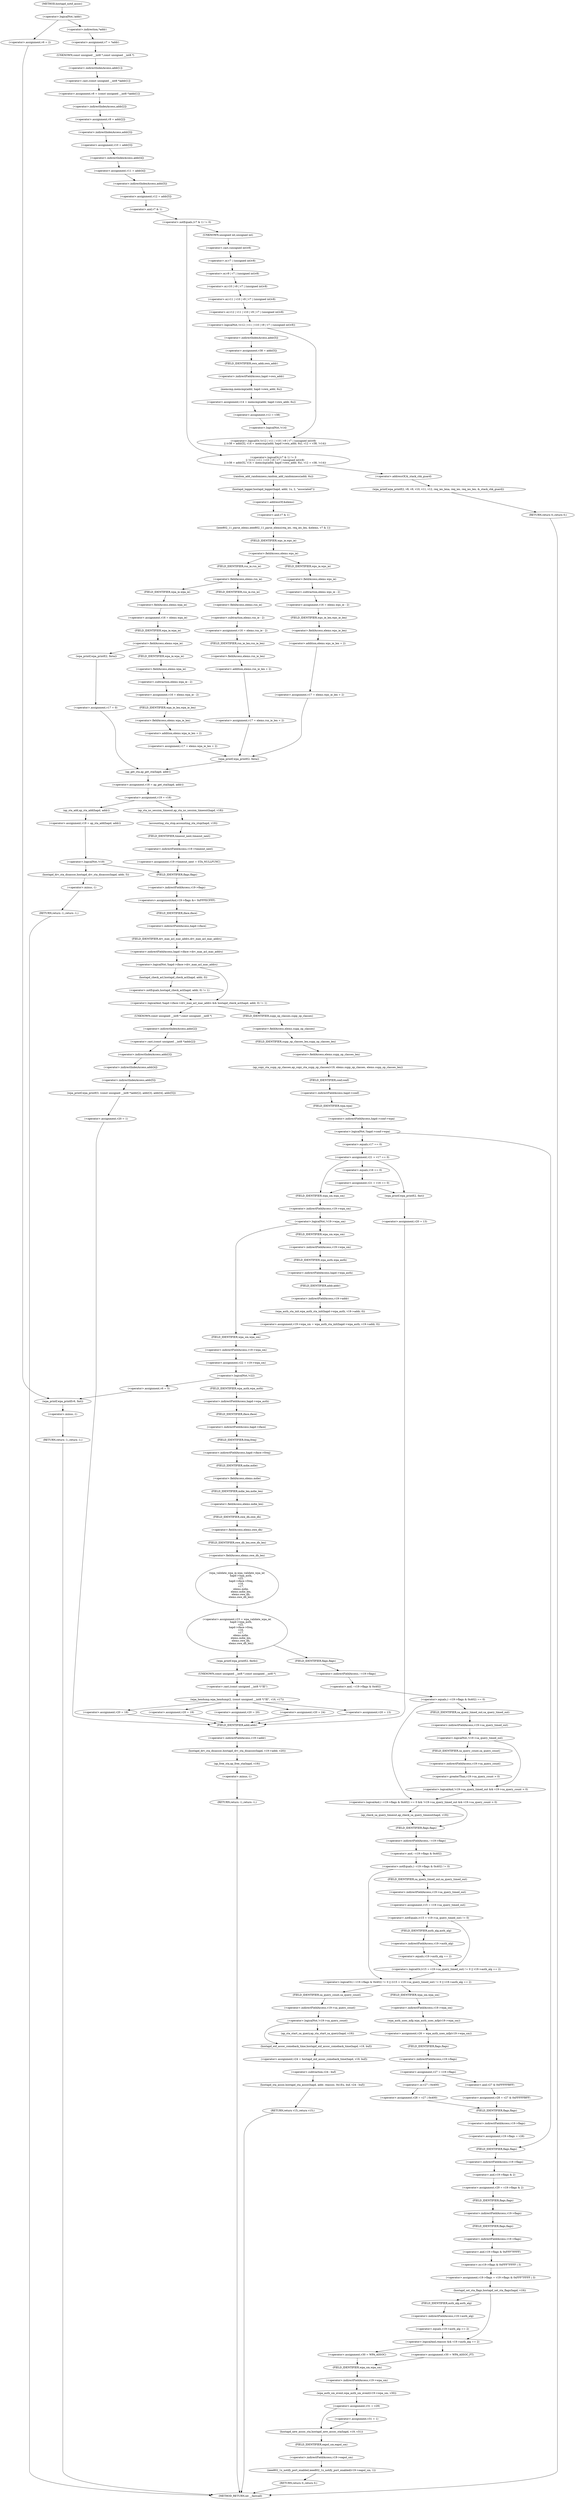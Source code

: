digraph hostapd_notif_assoc {  
"1000171" [label = "(<operator>.logicalNot,!addr)" ]
"1000174" [label = "(<operator>.assignment,v6 = 2)" ]
"1000178" [label = "(wpa_printf,wpa_printf(v6, fmt))" ]
"1000181" [label = "(RETURN,return -1;,return -1;)" ]
"1000182" [label = "(<operator>.minus,-1)" ]
"1000184" [label = "(<operator>.assignment,v7 = *addr)" ]
"1000186" [label = "(<operator>.indirection,*addr)" ]
"1000188" [label = "(<operator>.assignment,v8 = (const unsigned __int8 *)addr[1])" ]
"1000190" [label = "(<operator>.cast,(const unsigned __int8 *)addr[1])" ]
"1000191" [label = "(UNKNOWN,const unsigned __int8 *,const unsigned __int8 *)" ]
"1000192" [label = "(<operator>.indirectIndexAccess,addr[1])" ]
"1000195" [label = "(<operator>.assignment,v9 = addr[2])" ]
"1000197" [label = "(<operator>.indirectIndexAccess,addr[2])" ]
"1000200" [label = "(<operator>.assignment,v10 = addr[3])" ]
"1000202" [label = "(<operator>.indirectIndexAccess,addr[3])" ]
"1000205" [label = "(<operator>.assignment,v11 = addr[4])" ]
"1000207" [label = "(<operator>.indirectIndexAccess,addr[4])" ]
"1000210" [label = "(<operator>.assignment,v12 = addr[5])" ]
"1000212" [label = "(<operator>.indirectIndexAccess,addr[5])" ]
"1000216" [label = "(<operator>.logicalOr,(v7 & 1) != 0\n    || !(v12 | v11 | v10 | v9 | v7 | (unsigned int)v8)\n    || (v38 = addr[5], v14 = memcmp(addr, hapd->own_addr, 6u), v12 = v38, !v14))" ]
"1000217" [label = "(<operator>.notEquals,(v7 & 1) != 0)" ]
"1000218" [label = "(<operator>.and,v7 & 1)" ]
"1000222" [label = "(<operator>.logicalOr,!(v12 | v11 | v10 | v9 | v7 | (unsigned int)v8)\n    || (v38 = addr[5], v14 = memcmp(addr, hapd->own_addr, 6u), v12 = v38, !v14))" ]
"1000223" [label = "(<operator>.logicalNot,!(v12 | v11 | v10 | v9 | v7 | (unsigned int)v8))" ]
"1000224" [label = "(<operator>.or,v12 | v11 | v10 | v9 | v7 | (unsigned int)v8)" ]
"1000226" [label = "(<operator>.or,v11 | v10 | v9 | v7 | (unsigned int)v8)" ]
"1000228" [label = "(<operator>.or,v10 | v9 | v7 | (unsigned int)v8)" ]
"1000230" [label = "(<operator>.or,v9 | v7 | (unsigned int)v8)" ]
"1000232" [label = "(<operator>.or,v7 | (unsigned int)v8)" ]
"1000234" [label = "(<operator>.cast,(unsigned int)v8)" ]
"1000235" [label = "(UNKNOWN,unsigned int,unsigned int)" ]
"1000238" [label = "(<operator>.assignment,v38 = addr[5])" ]
"1000240" [label = "(<operator>.indirectIndexAccess,addr[5])" ]
"1000244" [label = "(<operator>.assignment,v14 = memcmp(addr, hapd->own_addr, 6u))" ]
"1000246" [label = "(memcmp,memcmp(addr, hapd->own_addr, 6u))" ]
"1000248" [label = "(<operator>.indirectFieldAccess,hapd->own_addr)" ]
"1000250" [label = "(FIELD_IDENTIFIER,own_addr,own_addr)" ]
"1000253" [label = "(<operator>.assignment,v12 = v38)" ]
"1000256" [label = "(<operator>.logicalNot,!v14)" ]
"1000259" [label = "(wpa_printf,wpa_printf(2, v8, v9, v10, v11, v12, req_ies_lena, req_ies, req_ies_len, &_stack_chk_guard))" ]
"1000269" [label = "(<operator>.addressOf,&_stack_chk_guard)" ]
"1000271" [label = "(RETURN,return 0;,return 0;)" ]
"1000273" [label = "(random_add_randomness,random_add_randomness(addr, 6u))" ]
"1000276" [label = "(hostapd_logger,hostapd_logger(hapd, addr, 1u, 2, \"associated\"))" ]
"1000282" [label = "(ieee802_11_parse_elems,ieee802_11_parse_elems(req_ies, req_ies_len, &elems, v7 & 1))" ]
"1000285" [label = "(<operator>.addressOf,&elems)" ]
"1000287" [label = "(<operator>.and,v7 & 1)" ]
"1000291" [label = "(<operator>.fieldAccess,elems.wps_ie)" ]
"1000293" [label = "(FIELD_IDENTIFIER,wps_ie,wps_ie)" ]
"1000295" [label = "(<operator>.assignment,v16 = elems.wps_ie - 2)" ]
"1000297" [label = "(<operator>.subtraction,elems.wps_ie - 2)" ]
"1000298" [label = "(<operator>.fieldAccess,elems.wps_ie)" ]
"1000300" [label = "(FIELD_IDENTIFIER,wps_ie,wps_ie)" ]
"1000302" [label = "(<operator>.assignment,v17 = elems.wps_ie_len + 2)" ]
"1000304" [label = "(<operator>.addition,elems.wps_ie_len + 2)" ]
"1000305" [label = "(<operator>.fieldAccess,elems.wps_ie_len)" ]
"1000307" [label = "(FIELD_IDENTIFIER,wps_ie_len,wps_ie_len)" ]
"1000310" [label = "(wpa_printf,wpa_printf(2, fmta))" ]
"1000315" [label = "(<operator>.fieldAccess,elems.rsn_ie)" ]
"1000317" [label = "(FIELD_IDENTIFIER,rsn_ie,rsn_ie)" ]
"1000319" [label = "(<operator>.assignment,v16 = elems.rsn_ie - 2)" ]
"1000321" [label = "(<operator>.subtraction,elems.rsn_ie - 2)" ]
"1000322" [label = "(<operator>.fieldAccess,elems.rsn_ie)" ]
"1000324" [label = "(FIELD_IDENTIFIER,rsn_ie,rsn_ie)" ]
"1000326" [label = "(<operator>.assignment,v17 = elems.rsn_ie_len + 2)" ]
"1000328" [label = "(<operator>.addition,elems.rsn_ie_len + 2)" ]
"1000329" [label = "(<operator>.fieldAccess,elems.rsn_ie_len)" ]
"1000331" [label = "(FIELD_IDENTIFIER,rsn_ie_len,rsn_ie_len)" ]
"1000334" [label = "(<operator>.assignment,v16 = elems.wpa_ie)" ]
"1000336" [label = "(<operator>.fieldAccess,elems.wpa_ie)" ]
"1000338" [label = "(FIELD_IDENTIFIER,wpa_ie,wpa_ie)" ]
"1000340" [label = "(<operator>.fieldAccess,elems.wpa_ie)" ]
"1000342" [label = "(FIELD_IDENTIFIER,wpa_ie,wpa_ie)" ]
"1000344" [label = "(<operator>.assignment,v16 = elems.wpa_ie - 2)" ]
"1000346" [label = "(<operator>.subtraction,elems.wpa_ie - 2)" ]
"1000347" [label = "(<operator>.fieldAccess,elems.wpa_ie)" ]
"1000349" [label = "(FIELD_IDENTIFIER,wpa_ie,wpa_ie)" ]
"1000351" [label = "(<operator>.assignment,v17 = elems.wpa_ie_len + 2)" ]
"1000353" [label = "(<operator>.addition,elems.wpa_ie_len + 2)" ]
"1000354" [label = "(<operator>.fieldAccess,elems.wpa_ie_len)" ]
"1000356" [label = "(FIELD_IDENTIFIER,wpa_ie_len,wpa_ie_len)" ]
"1000359" [label = "(wpa_printf,wpa_printf(2, fmta))" ]
"1000362" [label = "(<operator>.assignment,v17 = 0)" ]
"1000366" [label = "(<operator>.assignment,v18 = ap_get_sta(hapd, addr))" ]
"1000368" [label = "(ap_get_sta,ap_get_sta(hapd, addr))" ]
"1000371" [label = "(<operator>.assignment,v19 = v18)" ]
"1000377" [label = "(ap_sta_no_session_timeout,ap_sta_no_session_timeout(hapd, v18))" ]
"1000380" [label = "(accounting_sta_stop,accounting_sta_stop(hapd, v19))" ]
"1000383" [label = "(<operator>.assignment,v19->timeout_next = STA_NULLFUNC)" ]
"1000384" [label = "(<operator>.indirectFieldAccess,v19->timeout_next)" ]
"1000386" [label = "(FIELD_IDENTIFIER,timeout_next,timeout_next)" ]
"1000390" [label = "(<operator>.assignment,v19 = ap_sta_add(hapd, addr))" ]
"1000392" [label = "(ap_sta_add,ap_sta_add(hapd, addr))" ]
"1000396" [label = "(<operator>.logicalNot,!v19)" ]
"1000399" [label = "(hostapd_drv_sta_disassoc,hostapd_drv_sta_disassoc(hapd, addr, 5))" ]
"1000403" [label = "(RETURN,return -1;,return -1;)" ]
"1000404" [label = "(<operator>.minus,-1)" ]
"1000406" [label = "(<operators>.assignmentAnd,v19->flags &= 0xFFFECFFF)" ]
"1000407" [label = "(<operator>.indirectFieldAccess,v19->flags)" ]
"1000409" [label = "(FIELD_IDENTIFIER,flags,flags)" ]
"1000412" [label = "(<operator>.logicalAnd,!hapd->iface->drv_max_acl_mac_addrs && hostapd_check_acl(hapd, addr, 0) != 1)" ]
"1000413" [label = "(<operator>.logicalNot,!hapd->iface->drv_max_acl_mac_addrs)" ]
"1000414" [label = "(<operator>.indirectFieldAccess,hapd->iface->drv_max_acl_mac_addrs)" ]
"1000415" [label = "(<operator>.indirectFieldAccess,hapd->iface)" ]
"1000417" [label = "(FIELD_IDENTIFIER,iface,iface)" ]
"1000418" [label = "(FIELD_IDENTIFIER,drv_max_acl_mac_addrs,drv_max_acl_mac_addrs)" ]
"1000419" [label = "(<operator>.notEquals,hostapd_check_acl(hapd, addr, 0) != 1)" ]
"1000420" [label = "(hostapd_check_acl,hostapd_check_acl(hapd, addr, 0))" ]
"1000426" [label = "(wpa_printf,wpa_printf(3, (const unsigned __int8 *)addr[2], addr[3], addr[4], addr[5]))" ]
"1000428" [label = "(<operator>.cast,(const unsigned __int8 *)addr[2])" ]
"1000429" [label = "(UNKNOWN,const unsigned __int8 *,const unsigned __int8 *)" ]
"1000430" [label = "(<operator>.indirectIndexAccess,addr[2])" ]
"1000433" [label = "(<operator>.indirectIndexAccess,addr[3])" ]
"1000436" [label = "(<operator>.indirectIndexAccess,addr[4])" ]
"1000439" [label = "(<operator>.indirectIndexAccess,addr[5])" ]
"1000442" [label = "(<operator>.assignment,v20 = 1)" ]
"1000446" [label = "(hostapd_drv_sta_disassoc,hostapd_drv_sta_disassoc(hapd, v19->addr, v20))" ]
"1000448" [label = "(<operator>.indirectFieldAccess,v19->addr)" ]
"1000450" [label = "(FIELD_IDENTIFIER,addr,addr)" ]
"1000452" [label = "(ap_free_sta,ap_free_sta(hapd, v19))" ]
"1000455" [label = "(RETURN,return -1;,return -1;)" ]
"1000456" [label = "(<operator>.minus,-1)" ]
"1000458" [label = "(ap_copy_sta_supp_op_classes,ap_copy_sta_supp_op_classes(v19, elems.supp_op_classes, elems.supp_op_classes_len))" ]
"1000460" [label = "(<operator>.fieldAccess,elems.supp_op_classes)" ]
"1000462" [label = "(FIELD_IDENTIFIER,supp_op_classes,supp_op_classes)" ]
"1000463" [label = "(<operator>.fieldAccess,elems.supp_op_classes_len)" ]
"1000465" [label = "(FIELD_IDENTIFIER,supp_op_classes_len,supp_op_classes_len)" ]
"1000467" [label = "(<operator>.logicalNot,!hapd->conf->wpa)" ]
"1000468" [label = "(<operator>.indirectFieldAccess,hapd->conf->wpa)" ]
"1000469" [label = "(<operator>.indirectFieldAccess,hapd->conf)" ]
"1000471" [label = "(FIELD_IDENTIFIER,conf,conf)" ]
"1000472" [label = "(FIELD_IDENTIFIER,wpa,wpa)" ]
"1000475" [label = "(<operator>.assignment,v29 = v19->flags & 2)" ]
"1000477" [label = "(<operator>.and,v19->flags & 2)" ]
"1000478" [label = "(<operator>.indirectFieldAccess,v19->flags)" ]
"1000480" [label = "(FIELD_IDENTIFIER,flags,flags)" ]
"1000482" [label = "(<operator>.assignment,v19->flags = v19->flags & 0xFFF7FFFF | 3)" ]
"1000483" [label = "(<operator>.indirectFieldAccess,v19->flags)" ]
"1000485" [label = "(FIELD_IDENTIFIER,flags,flags)" ]
"1000486" [label = "(<operator>.or,v19->flags & 0xFFF7FFFF | 3)" ]
"1000487" [label = "(<operator>.and,v19->flags & 0xFFF7FFFF)" ]
"1000488" [label = "(<operator>.indirectFieldAccess,v19->flags)" ]
"1000490" [label = "(FIELD_IDENTIFIER,flags,flags)" ]
"1000493" [label = "(hostapd_set_sta_flags,hostapd_set_sta_flags(hapd, v19))" ]
"1000497" [label = "(<operator>.logicalAnd,reassoc && v19->auth_alg == 2)" ]
"1000499" [label = "(<operator>.equals,v19->auth_alg == 2)" ]
"1000500" [label = "(<operator>.indirectFieldAccess,v19->auth_alg)" ]
"1000502" [label = "(FIELD_IDENTIFIER,auth_alg,auth_alg)" ]
"1000504" [label = "(<operator>.assignment,v30 = WPA_ASSOC_FT)" ]
"1000508" [label = "(<operator>.assignment,v30 = WPA_ASSOC)" ]
"1000511" [label = "(wpa_auth_sm_event,wpa_auth_sm_event(v19->wpa_sm, v30))" ]
"1000512" [label = "(<operator>.indirectFieldAccess,v19->wpa_sm)" ]
"1000514" [label = "(FIELD_IDENTIFIER,wpa_sm,wpa_sm)" ]
"1000516" [label = "(<operator>.assignment,v31 = v29)" ]
"1000521" [label = "(<operator>.assignment,v31 = 1)" ]
"1000524" [label = "(hostapd_new_assoc_sta,hostapd_new_assoc_sta(hapd, v19, v31))" ]
"1000528" [label = "(ieee802_1x_notify_port_enabled,ieee802_1x_notify_port_enabled(v19->eapol_sm, 1))" ]
"1000529" [label = "(<operator>.indirectFieldAccess,v19->eapol_sm)" ]
"1000531" [label = "(FIELD_IDENTIFIER,eapol_sm,eapol_sm)" ]
"1000533" [label = "(RETURN,return 0;,return 0;)" ]
"1000535" [label = "(<operator>.assignment,v21 = v17 == 0)" ]
"1000537" [label = "(<operator>.equals,v17 == 0)" ]
"1000542" [label = "(<operator>.assignment,v21 = v16 == 0)" ]
"1000544" [label = "(<operator>.equals,v16 == 0)" ]
"1000550" [label = "(wpa_printf,wpa_printf(2, fmt))" ]
"1000553" [label = "(<operator>.assignment,v20 = 13)" ]
"1000558" [label = "(<operator>.logicalNot,!v19->wpa_sm)" ]
"1000559" [label = "(<operator>.indirectFieldAccess,v19->wpa_sm)" ]
"1000561" [label = "(FIELD_IDENTIFIER,wpa_sm,wpa_sm)" ]
"1000562" [label = "(<operator>.assignment,v19->wpa_sm = wpa_auth_sta_init(hapd->wpa_auth, v19->addr, 0))" ]
"1000563" [label = "(<operator>.indirectFieldAccess,v19->wpa_sm)" ]
"1000565" [label = "(FIELD_IDENTIFIER,wpa_sm,wpa_sm)" ]
"1000566" [label = "(wpa_auth_sta_init,wpa_auth_sta_init(hapd->wpa_auth, v19->addr, 0))" ]
"1000567" [label = "(<operator>.indirectFieldAccess,hapd->wpa_auth)" ]
"1000569" [label = "(FIELD_IDENTIFIER,wpa_auth,wpa_auth)" ]
"1000570" [label = "(<operator>.indirectFieldAccess,v19->addr)" ]
"1000572" [label = "(FIELD_IDENTIFIER,addr,addr)" ]
"1000574" [label = "(<operator>.assignment,v22 = v19->wpa_sm)" ]
"1000576" [label = "(<operator>.indirectFieldAccess,v19->wpa_sm)" ]
"1000578" [label = "(FIELD_IDENTIFIER,wpa_sm,wpa_sm)" ]
"1000580" [label = "(<operator>.logicalNot,!v22)" ]
"1000583" [label = "(<operator>.assignment,v6 = 5)" ]
"1000587" [label = "(<operator>.assignment,v23 = wpa_validate_wpa_ie(\n          hapd->wpa_auth,\n          v22,\n          hapd->iface->freq,\n          v16,\n          v17,\n          elems.mdie,\n          elems.mdie_len,\n          elems.owe_dh,\n          elems.owe_dh_len))" ]
"1000589" [label = "(wpa_validate_wpa_ie,wpa_validate_wpa_ie(\n          hapd->wpa_auth,\n          v22,\n          hapd->iface->freq,\n          v16,\n          v17,\n          elems.mdie,\n          elems.mdie_len,\n          elems.owe_dh,\n          elems.owe_dh_len))" ]
"1000590" [label = "(<operator>.indirectFieldAccess,hapd->wpa_auth)" ]
"1000592" [label = "(FIELD_IDENTIFIER,wpa_auth,wpa_auth)" ]
"1000594" [label = "(<operator>.indirectFieldAccess,hapd->iface->freq)" ]
"1000595" [label = "(<operator>.indirectFieldAccess,hapd->iface)" ]
"1000597" [label = "(FIELD_IDENTIFIER,iface,iface)" ]
"1000598" [label = "(FIELD_IDENTIFIER,freq,freq)" ]
"1000601" [label = "(<operator>.fieldAccess,elems.mdie)" ]
"1000603" [label = "(FIELD_IDENTIFIER,mdie,mdie)" ]
"1000604" [label = "(<operator>.fieldAccess,elems.mdie_len)" ]
"1000606" [label = "(FIELD_IDENTIFIER,mdie_len,mdie_len)" ]
"1000607" [label = "(<operator>.fieldAccess,elems.owe_dh)" ]
"1000609" [label = "(FIELD_IDENTIFIER,owe_dh,owe_dh)" ]
"1000610" [label = "(<operator>.fieldAccess,elems.owe_dh_len)" ]
"1000612" [label = "(FIELD_IDENTIFIER,owe_dh_len,owe_dh_len)" ]
"1000616" [label = "(wpa_printf,wpa_printf(2, fmtb))" ]
"1000619" [label = "(wpa_hexdump,wpa_hexdump(2, (const unsigned __int8 *)\"IE\", v16, v17))" ]
"1000621" [label = "(<operator>.cast,(const unsigned __int8 *)\"IE\")" ]
"1000622" [label = "(UNKNOWN,const unsigned __int8 *,const unsigned __int8 *)" ]
"1000630" [label = "(<operator>.assignment,v20 = 18)" ]
"1000635" [label = "(<operator>.assignment,v20 = 19)" ]
"1000640" [label = "(<operator>.assignment,v20 = 20)" ]
"1000645" [label = "(<operator>.assignment,v20 = 24)" ]
"1000650" [label = "(<operator>.assignment,v20 = 13)" ]
"1000656" [label = "(<operator>.logicalAnd,(~v19->flags & 0x402) == 0 && !v19->sa_query_timed_out && v19->sa_query_count > 0)" ]
"1000657" [label = "(<operator>.equals,(~v19->flags & 0x402) == 0)" ]
"1000658" [label = "(<operator>.and,~v19->flags & 0x402)" ]
"1000659" [label = "(<operator>.indirectFieldAccess,~v19->flags)" ]
"1000661" [label = "(FIELD_IDENTIFIER,flags,flags)" ]
"1000664" [label = "(<operator>.logicalAnd,!v19->sa_query_timed_out && v19->sa_query_count > 0)" ]
"1000665" [label = "(<operator>.logicalNot,!v19->sa_query_timed_out)" ]
"1000666" [label = "(<operator>.indirectFieldAccess,v19->sa_query_timed_out)" ]
"1000668" [label = "(FIELD_IDENTIFIER,sa_query_timed_out,sa_query_timed_out)" ]
"1000669" [label = "(<operator>.greaterThan,v19->sa_query_count > 0)" ]
"1000670" [label = "(<operator>.indirectFieldAccess,v19->sa_query_count)" ]
"1000672" [label = "(FIELD_IDENTIFIER,sa_query_count,sa_query_count)" ]
"1000674" [label = "(ap_check_sa_query_timeout,ap_check_sa_query_timeout(hapd, v19))" ]
"1000678" [label = "(<operator>.logicalOr,(~v19->flags & 0x402) != 0 || (v15 = v19->sa_query_timed_out) != 0 || v19->auth_alg == 2)" ]
"1000679" [label = "(<operator>.notEquals,(~v19->flags & 0x402) != 0)" ]
"1000680" [label = "(<operator>.and,~v19->flags & 0x402)" ]
"1000681" [label = "(<operator>.indirectFieldAccess,~v19->flags)" ]
"1000683" [label = "(FIELD_IDENTIFIER,flags,flags)" ]
"1000686" [label = "(<operator>.logicalOr,(v15 = v19->sa_query_timed_out) != 0 || v19->auth_alg == 2)" ]
"1000687" [label = "(<operator>.notEquals,(v15 = v19->sa_query_timed_out) != 0)" ]
"1000688" [label = "(<operator>.assignment,v15 = v19->sa_query_timed_out)" ]
"1000690" [label = "(<operator>.indirectFieldAccess,v19->sa_query_timed_out)" ]
"1000692" [label = "(FIELD_IDENTIFIER,sa_query_timed_out,sa_query_timed_out)" ]
"1000694" [label = "(<operator>.equals,v19->auth_alg == 2)" ]
"1000695" [label = "(<operator>.indirectFieldAccess,v19->auth_alg)" ]
"1000697" [label = "(FIELD_IDENTIFIER,auth_alg,auth_alg)" ]
"1000700" [label = "(<operator>.assignment,v26 = wpa_auth_uses_mfp(v19->wpa_sm))" ]
"1000702" [label = "(wpa_auth_uses_mfp,wpa_auth_uses_mfp(v19->wpa_sm))" ]
"1000703" [label = "(<operator>.indirectFieldAccess,v19->wpa_sm)" ]
"1000705" [label = "(FIELD_IDENTIFIER,wpa_sm,wpa_sm)" ]
"1000706" [label = "(<operator>.assignment,v27 = v19->flags)" ]
"1000708" [label = "(<operator>.indirectFieldAccess,v19->flags)" ]
"1000710" [label = "(FIELD_IDENTIFIER,flags,flags)" ]
"1000713" [label = "(<operator>.assignment,v28 = v27 | 0x400)" ]
"1000715" [label = "(<operator>.or,v27 | 0x400)" ]
"1000719" [label = "(<operator>.assignment,v28 = v27 & 0xFFFFFBFF)" ]
"1000721" [label = "(<operator>.and,v27 & 0xFFFFFBFF)" ]
"1000724" [label = "(<operator>.assignment,v19->flags = v28)" ]
"1000725" [label = "(<operator>.indirectFieldAccess,v19->flags)" ]
"1000727" [label = "(FIELD_IDENTIFIER,flags,flags)" ]
"1000731" [label = "(<operator>.logicalNot,!v19->sa_query_count)" ]
"1000732" [label = "(<operator>.indirectFieldAccess,v19->sa_query_count)" ]
"1000734" [label = "(FIELD_IDENTIFIER,sa_query_count,sa_query_count)" ]
"1000735" [label = "(ap_sta_start_sa_query,ap_sta_start_sa_query(hapd, v19))" ]
"1000738" [label = "(<operator>.assignment,v24 = hostapd_eid_assoc_comeback_time(hapd, v19, buf))" ]
"1000740" [label = "(hostapd_eid_assoc_comeback_time,hostapd_eid_assoc_comeback_time(hapd, v19, buf))" ]
"1000744" [label = "(hostapd_sta_assoc,hostapd_sta_assoc(hapd, addr, reassoc, 0x1Eu, buf, v24 - buf))" ]
"1000750" [label = "(<operator>.subtraction,v24 - buf)" ]
"1000753" [label = "(RETURN,return v15;,return v15;)" ]
"1000132" [label = "(METHOD,hostapd_notif_assoc)" ]
"1000755" [label = "(METHOD_RETURN,int __fastcall)" ]
  "1000171" -> "1000174" 
  "1000171" -> "1000186" 
  "1000174" -> "1000178" 
  "1000178" -> "1000182" 
  "1000181" -> "1000755" 
  "1000182" -> "1000181" 
  "1000184" -> "1000191" 
  "1000186" -> "1000184" 
  "1000188" -> "1000197" 
  "1000190" -> "1000188" 
  "1000191" -> "1000192" 
  "1000192" -> "1000190" 
  "1000195" -> "1000202" 
  "1000197" -> "1000195" 
  "1000200" -> "1000207" 
  "1000202" -> "1000200" 
  "1000205" -> "1000212" 
  "1000207" -> "1000205" 
  "1000210" -> "1000218" 
  "1000212" -> "1000210" 
  "1000216" -> "1000269" 
  "1000216" -> "1000273" 
  "1000217" -> "1000216" 
  "1000217" -> "1000235" 
  "1000218" -> "1000217" 
  "1000222" -> "1000216" 
  "1000223" -> "1000222" 
  "1000223" -> "1000240" 
  "1000224" -> "1000223" 
  "1000226" -> "1000224" 
  "1000228" -> "1000226" 
  "1000230" -> "1000228" 
  "1000232" -> "1000230" 
  "1000234" -> "1000232" 
  "1000235" -> "1000234" 
  "1000238" -> "1000250" 
  "1000240" -> "1000238" 
  "1000244" -> "1000253" 
  "1000246" -> "1000244" 
  "1000248" -> "1000246" 
  "1000250" -> "1000248" 
  "1000253" -> "1000256" 
  "1000256" -> "1000222" 
  "1000259" -> "1000271" 
  "1000269" -> "1000259" 
  "1000271" -> "1000755" 
  "1000273" -> "1000276" 
  "1000276" -> "1000285" 
  "1000282" -> "1000293" 
  "1000285" -> "1000287" 
  "1000287" -> "1000282" 
  "1000291" -> "1000300" 
  "1000291" -> "1000317" 
  "1000293" -> "1000291" 
  "1000295" -> "1000307" 
  "1000297" -> "1000295" 
  "1000298" -> "1000297" 
  "1000300" -> "1000298" 
  "1000302" -> "1000310" 
  "1000304" -> "1000302" 
  "1000305" -> "1000304" 
  "1000307" -> "1000305" 
  "1000310" -> "1000368" 
  "1000315" -> "1000324" 
  "1000315" -> "1000338" 
  "1000317" -> "1000315" 
  "1000319" -> "1000331" 
  "1000321" -> "1000319" 
  "1000322" -> "1000321" 
  "1000324" -> "1000322" 
  "1000326" -> "1000310" 
  "1000328" -> "1000326" 
  "1000329" -> "1000328" 
  "1000331" -> "1000329" 
  "1000334" -> "1000342" 
  "1000336" -> "1000334" 
  "1000338" -> "1000336" 
  "1000340" -> "1000349" 
  "1000340" -> "1000359" 
  "1000342" -> "1000340" 
  "1000344" -> "1000356" 
  "1000346" -> "1000344" 
  "1000347" -> "1000346" 
  "1000349" -> "1000347" 
  "1000351" -> "1000310" 
  "1000353" -> "1000351" 
  "1000354" -> "1000353" 
  "1000356" -> "1000354" 
  "1000359" -> "1000362" 
  "1000362" -> "1000368" 
  "1000366" -> "1000371" 
  "1000368" -> "1000366" 
  "1000371" -> "1000377" 
  "1000371" -> "1000392" 
  "1000377" -> "1000380" 
  "1000380" -> "1000386" 
  "1000383" -> "1000409" 
  "1000384" -> "1000383" 
  "1000386" -> "1000384" 
  "1000390" -> "1000396" 
  "1000392" -> "1000390" 
  "1000396" -> "1000399" 
  "1000396" -> "1000409" 
  "1000399" -> "1000404" 
  "1000403" -> "1000755" 
  "1000404" -> "1000403" 
  "1000406" -> "1000417" 
  "1000407" -> "1000406" 
  "1000409" -> "1000407" 
  "1000412" -> "1000429" 
  "1000412" -> "1000462" 
  "1000413" -> "1000412" 
  "1000413" -> "1000420" 
  "1000414" -> "1000413" 
  "1000415" -> "1000418" 
  "1000417" -> "1000415" 
  "1000418" -> "1000414" 
  "1000419" -> "1000412" 
  "1000420" -> "1000419" 
  "1000426" -> "1000442" 
  "1000428" -> "1000433" 
  "1000429" -> "1000430" 
  "1000430" -> "1000428" 
  "1000433" -> "1000436" 
  "1000436" -> "1000439" 
  "1000439" -> "1000426" 
  "1000442" -> "1000450" 
  "1000446" -> "1000452" 
  "1000448" -> "1000446" 
  "1000450" -> "1000448" 
  "1000452" -> "1000456" 
  "1000455" -> "1000755" 
  "1000456" -> "1000455" 
  "1000458" -> "1000471" 
  "1000460" -> "1000465" 
  "1000462" -> "1000460" 
  "1000463" -> "1000458" 
  "1000465" -> "1000463" 
  "1000467" -> "1000480" 
  "1000467" -> "1000537" 
  "1000468" -> "1000467" 
  "1000469" -> "1000472" 
  "1000471" -> "1000469" 
  "1000472" -> "1000468" 
  "1000475" -> "1000485" 
  "1000477" -> "1000475" 
  "1000478" -> "1000477" 
  "1000480" -> "1000478" 
  "1000482" -> "1000493" 
  "1000483" -> "1000490" 
  "1000485" -> "1000483" 
  "1000486" -> "1000482" 
  "1000487" -> "1000486" 
  "1000488" -> "1000487" 
  "1000490" -> "1000488" 
  "1000493" -> "1000497" 
  "1000493" -> "1000502" 
  "1000497" -> "1000504" 
  "1000497" -> "1000508" 
  "1000499" -> "1000497" 
  "1000500" -> "1000499" 
  "1000502" -> "1000500" 
  "1000504" -> "1000514" 
  "1000508" -> "1000514" 
  "1000511" -> "1000516" 
  "1000512" -> "1000511" 
  "1000514" -> "1000512" 
  "1000516" -> "1000521" 
  "1000516" -> "1000524" 
  "1000521" -> "1000524" 
  "1000524" -> "1000531" 
  "1000528" -> "1000533" 
  "1000529" -> "1000528" 
  "1000531" -> "1000529" 
  "1000533" -> "1000755" 
  "1000535" -> "1000544" 
  "1000535" -> "1000550" 
  "1000535" -> "1000561" 
  "1000537" -> "1000535" 
  "1000542" -> "1000550" 
  "1000542" -> "1000561" 
  "1000544" -> "1000542" 
  "1000550" -> "1000553" 
  "1000553" -> "1000450" 
  "1000558" -> "1000565" 
  "1000558" -> "1000578" 
  "1000559" -> "1000558" 
  "1000561" -> "1000559" 
  "1000562" -> "1000578" 
  "1000563" -> "1000569" 
  "1000565" -> "1000563" 
  "1000566" -> "1000562" 
  "1000567" -> "1000572" 
  "1000569" -> "1000567" 
  "1000570" -> "1000566" 
  "1000572" -> "1000570" 
  "1000574" -> "1000580" 
  "1000576" -> "1000574" 
  "1000578" -> "1000576" 
  "1000580" -> "1000583" 
  "1000580" -> "1000592" 
  "1000583" -> "1000178" 
  "1000587" -> "1000616" 
  "1000587" -> "1000661" 
  "1000589" -> "1000587" 
  "1000590" -> "1000597" 
  "1000592" -> "1000590" 
  "1000594" -> "1000603" 
  "1000595" -> "1000598" 
  "1000597" -> "1000595" 
  "1000598" -> "1000594" 
  "1000601" -> "1000606" 
  "1000603" -> "1000601" 
  "1000604" -> "1000609" 
  "1000606" -> "1000604" 
  "1000607" -> "1000612" 
  "1000609" -> "1000607" 
  "1000610" -> "1000589" 
  "1000612" -> "1000610" 
  "1000616" -> "1000622" 
  "1000619" -> "1000630" 
  "1000619" -> "1000635" 
  "1000619" -> "1000640" 
  "1000619" -> "1000645" 
  "1000619" -> "1000650" 
  "1000621" -> "1000619" 
  "1000622" -> "1000621" 
  "1000630" -> "1000450" 
  "1000635" -> "1000450" 
  "1000640" -> "1000450" 
  "1000645" -> "1000450" 
  "1000650" -> "1000450" 
  "1000656" -> "1000674" 
  "1000656" -> "1000683" 
  "1000657" -> "1000656" 
  "1000657" -> "1000668" 
  "1000658" -> "1000657" 
  "1000659" -> "1000658" 
  "1000661" -> "1000659" 
  "1000664" -> "1000656" 
  "1000665" -> "1000664" 
  "1000665" -> "1000672" 
  "1000666" -> "1000665" 
  "1000668" -> "1000666" 
  "1000669" -> "1000664" 
  "1000670" -> "1000669" 
  "1000672" -> "1000670" 
  "1000674" -> "1000683" 
  "1000678" -> "1000705" 
  "1000678" -> "1000734" 
  "1000679" -> "1000678" 
  "1000679" -> "1000692" 
  "1000680" -> "1000679" 
  "1000681" -> "1000680" 
  "1000683" -> "1000681" 
  "1000686" -> "1000678" 
  "1000687" -> "1000686" 
  "1000687" -> "1000697" 
  "1000688" -> "1000687" 
  "1000690" -> "1000688" 
  "1000692" -> "1000690" 
  "1000694" -> "1000686" 
  "1000695" -> "1000694" 
  "1000697" -> "1000695" 
  "1000700" -> "1000710" 
  "1000702" -> "1000700" 
  "1000703" -> "1000702" 
  "1000705" -> "1000703" 
  "1000706" -> "1000715" 
  "1000706" -> "1000721" 
  "1000708" -> "1000706" 
  "1000710" -> "1000708" 
  "1000713" -> "1000727" 
  "1000715" -> "1000713" 
  "1000719" -> "1000727" 
  "1000721" -> "1000719" 
  "1000724" -> "1000480" 
  "1000725" -> "1000724" 
  "1000727" -> "1000725" 
  "1000731" -> "1000735" 
  "1000731" -> "1000740" 
  "1000732" -> "1000731" 
  "1000734" -> "1000732" 
  "1000735" -> "1000740" 
  "1000738" -> "1000750" 
  "1000740" -> "1000738" 
  "1000744" -> "1000753" 
  "1000750" -> "1000744" 
  "1000753" -> "1000755" 
  "1000132" -> "1000171" 
}
